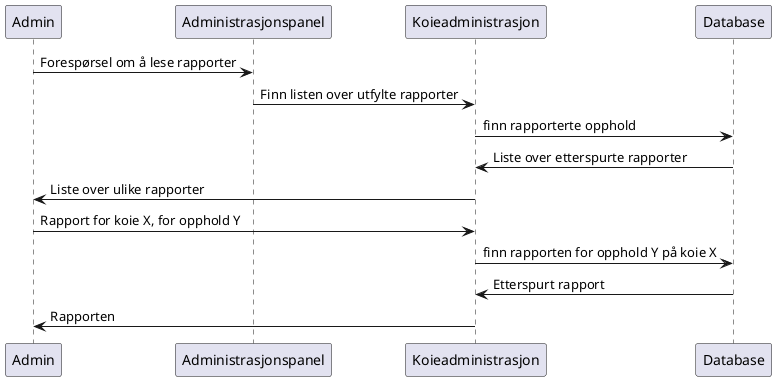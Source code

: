 @startuml
Admin -> Administrasjonspanel: Forespørsel om å lese rapporter    
Administrasjonspanel -> Koieadministrasjon: Finn listen over utfylte rapporter
Koieadministrasjon -> Database: finn rapporterte opphold
Database -> Koieadministrasjon: Liste over etterspurte rapporter
Koieadministrasjon -> Admin: Liste over ulike rapporter
Admin -> Koieadministrasjon: Rapport for koie X, for opphold Y
Koieadministrasjon -> Database: finn rapporten for opphold Y på koie X
Database -> Koieadministrasjon: Etterspurt rapport
Koieadministrasjon -> Admin: Rapporten
@enduml




